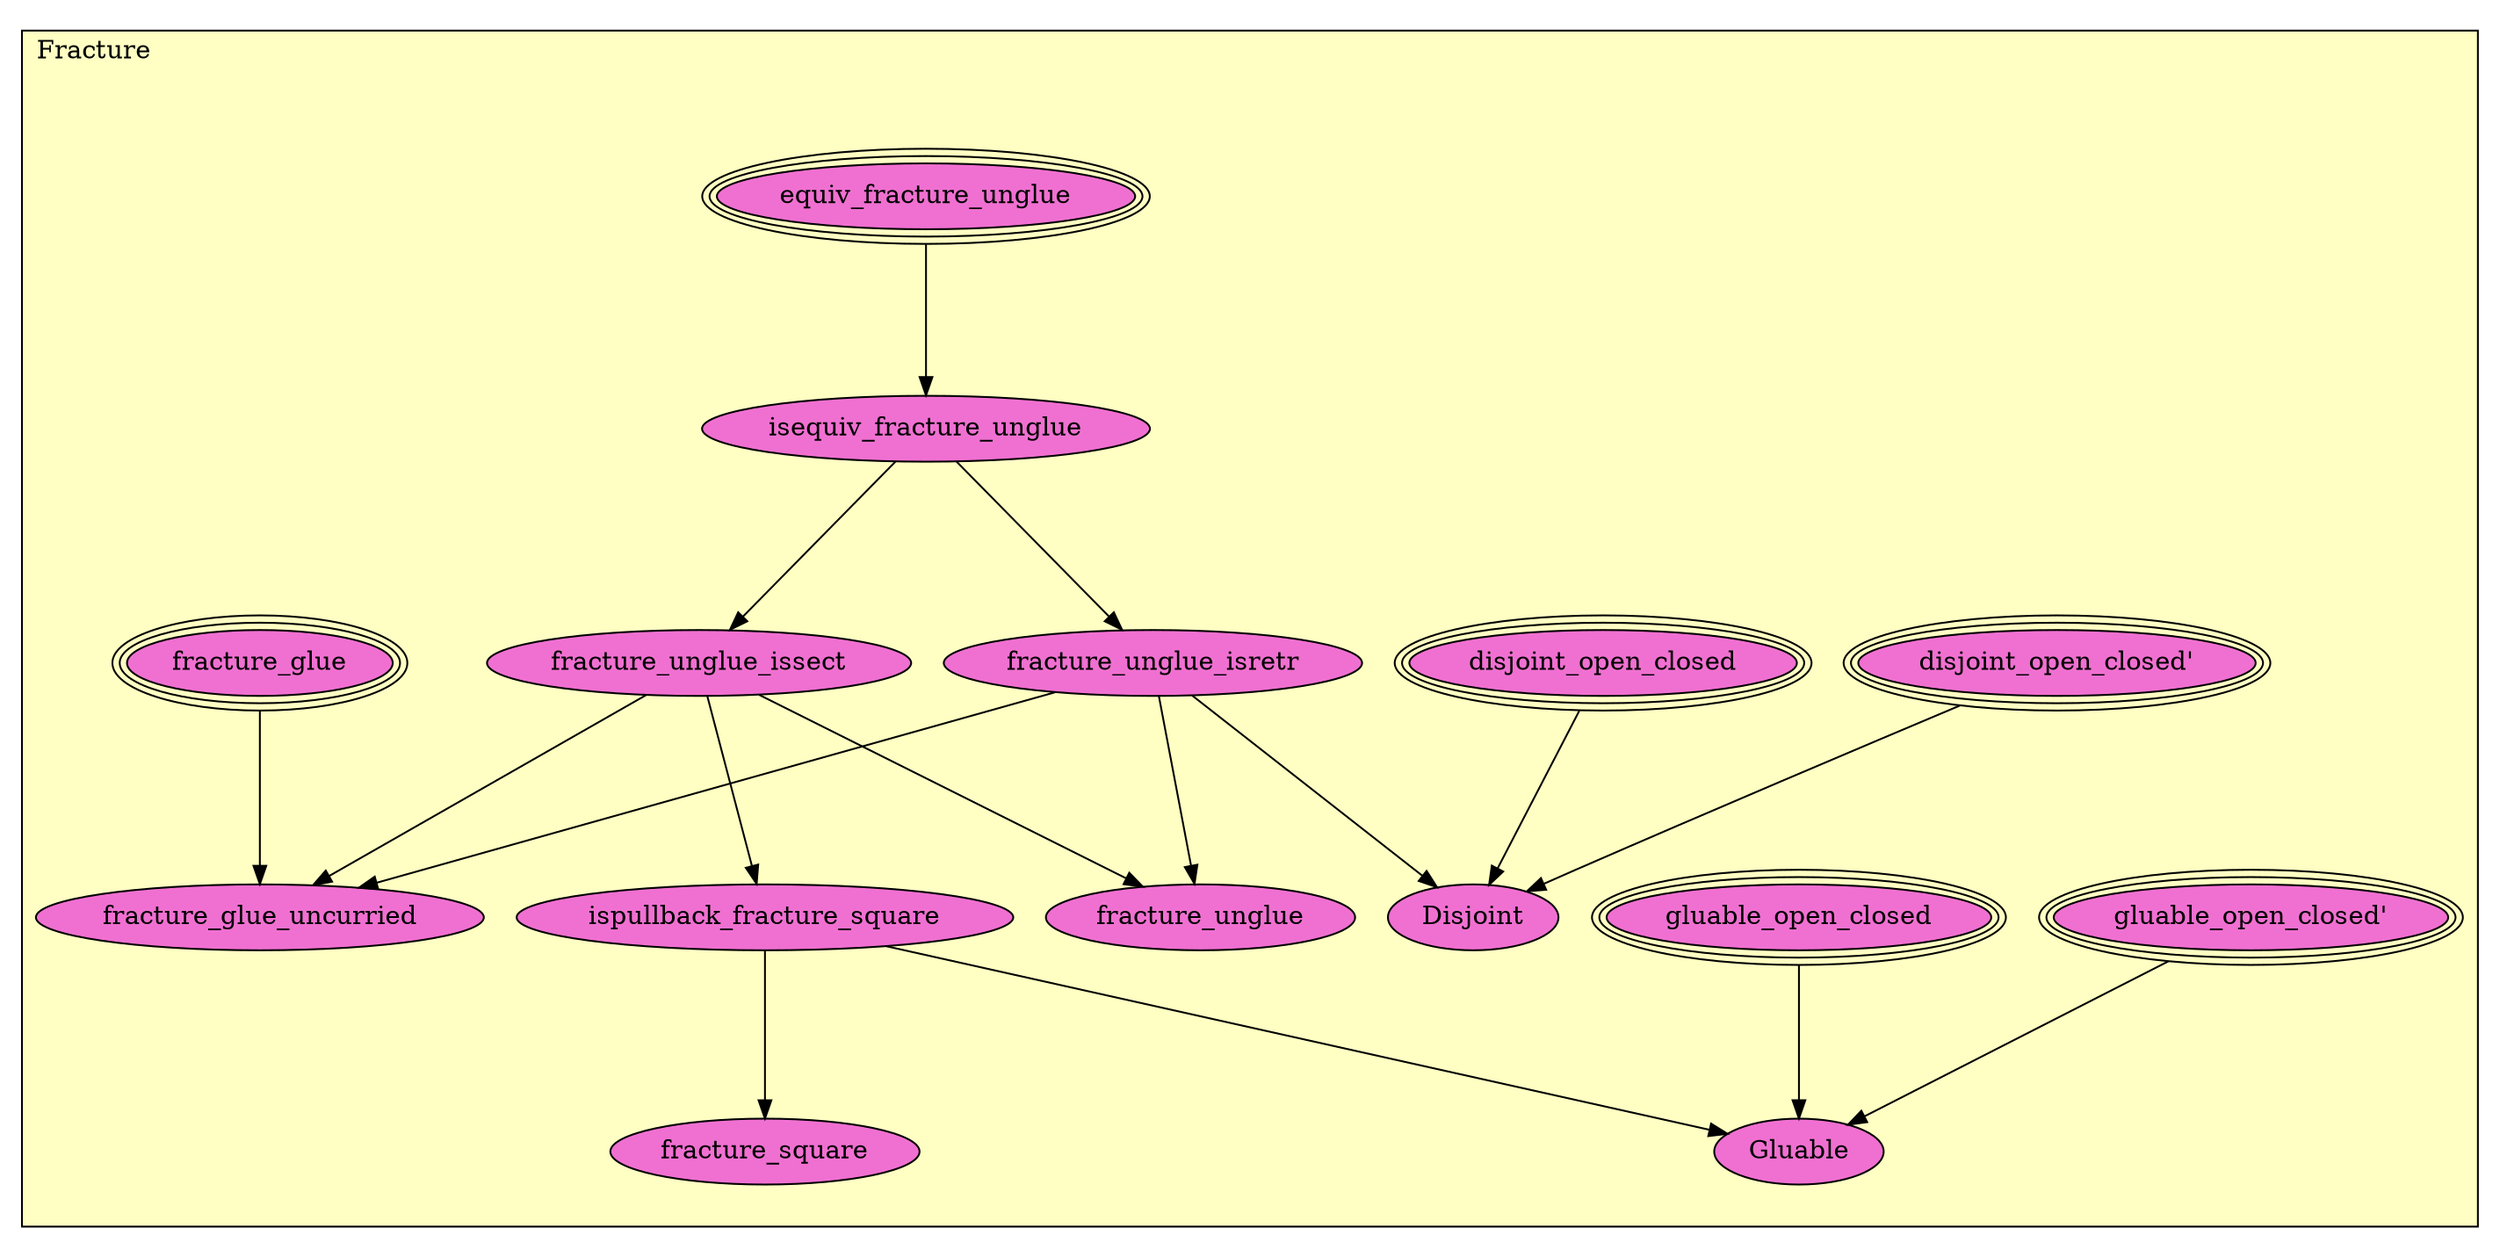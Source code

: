 digraph HoTT_Modalities_Fracture {
  graph [ratio=0.5]
  node [style=filled]
Fracture_disjoint_open_closed_ [label="disjoint_open_closed'", URL=<Fracture.html#disjoint_open_closed'>, peripheries=3, fillcolor="#F070D1"] ;
Fracture_gluable_open_closed_ [label="gluable_open_closed'", URL=<Fracture.html#gluable_open_closed'>, peripheries=3, fillcolor="#F070D1"] ;
Fracture_disjoint_open_closed [label="disjoint_open_closed", URL=<Fracture.html#disjoint_open_closed>, peripheries=3, fillcolor="#F070D1"] ;
Fracture_gluable_open_closed [label="gluable_open_closed", URL=<Fracture.html#gluable_open_closed>, peripheries=3, fillcolor="#F070D1"] ;
Fracture_equiv_fracture_unglue [label="equiv_fracture_unglue", URL=<Fracture.html#equiv_fracture_unglue>, peripheries=3, fillcolor="#F070D1"] ;
Fracture_isequiv_fracture_unglue [label="isequiv_fracture_unglue", URL=<Fracture.html#isequiv_fracture_unglue>, fillcolor="#F070D1"] ;
Fracture_fracture_unglue_issect [label="fracture_unglue_issect", URL=<Fracture.html#fracture_unglue_issect>, fillcolor="#F070D1"] ;
Fracture_fracture_unglue_isretr [label="fracture_unglue_isretr", URL=<Fracture.html#fracture_unglue_isretr>, fillcolor="#F070D1"] ;
Fracture_fracture_unglue [label="fracture_unglue", URL=<Fracture.html#fracture_unglue>, fillcolor="#F070D1"] ;
Fracture_fracture_glue [label="fracture_glue", URL=<Fracture.html#fracture_glue>, peripheries=3, fillcolor="#F070D1"] ;
Fracture_fracture_glue_uncurried [label="fracture_glue_uncurried", URL=<Fracture.html#fracture_glue_uncurried>, fillcolor="#F070D1"] ;
Fracture_Disjoint [label="Disjoint", URL=<Fracture.html#Disjoint>, fillcolor="#F070D1"] ;
Fracture_ispullback_fracture_square [label="ispullback_fracture_square", URL=<Fracture.html#ispullback_fracture_square>, fillcolor="#F070D1"] ;
Fracture_Gluable [label="Gluable", URL=<Fracture.html#Gluable>, fillcolor="#F070D1"] ;
Fracture_fracture_square [label="fracture_square", URL=<Fracture.html#fracture_square>, fillcolor="#F070D1"] ;
  Fracture_disjoint_open_closed_ -> Fracture_Disjoint [] ;
  Fracture_gluable_open_closed_ -> Fracture_Gluable [] ;
  Fracture_disjoint_open_closed -> Fracture_Disjoint [] ;
  Fracture_gluable_open_closed -> Fracture_Gluable [] ;
  Fracture_equiv_fracture_unglue -> Fracture_isequiv_fracture_unglue [] ;
  Fracture_isequiv_fracture_unglue -> Fracture_fracture_unglue_issect [] ;
  Fracture_isequiv_fracture_unglue -> Fracture_fracture_unglue_isretr [] ;
  Fracture_fracture_unglue_issect -> Fracture_fracture_unglue [] ;
  Fracture_fracture_unglue_issect -> Fracture_fracture_glue_uncurried [] ;
  Fracture_fracture_unglue_issect -> Fracture_ispullback_fracture_square [] ;
  Fracture_fracture_unglue_isretr -> Fracture_fracture_unglue [] ;
  Fracture_fracture_unglue_isretr -> Fracture_fracture_glue_uncurried [] ;
  Fracture_fracture_unglue_isretr -> Fracture_Disjoint [] ;
  Fracture_fracture_glue -> Fracture_fracture_glue_uncurried [] ;
  Fracture_ispullback_fracture_square -> Fracture_Gluable [] ;
  Fracture_ispullback_fracture_square -> Fracture_fracture_square [] ;
subgraph cluster_Fracture { label="Fracture"; fillcolor="#FFFFC3"; labeljust=l; style=filled 
Fracture_fracture_square; Fracture_Gluable; Fracture_ispullback_fracture_square; Fracture_Disjoint; Fracture_fracture_glue_uncurried; Fracture_fracture_glue; Fracture_fracture_unglue; Fracture_fracture_unglue_isretr; Fracture_fracture_unglue_issect; Fracture_isequiv_fracture_unglue; Fracture_equiv_fracture_unglue; Fracture_gluable_open_closed; Fracture_disjoint_open_closed; Fracture_gluable_open_closed_; Fracture_disjoint_open_closed_; };
} /* END */
